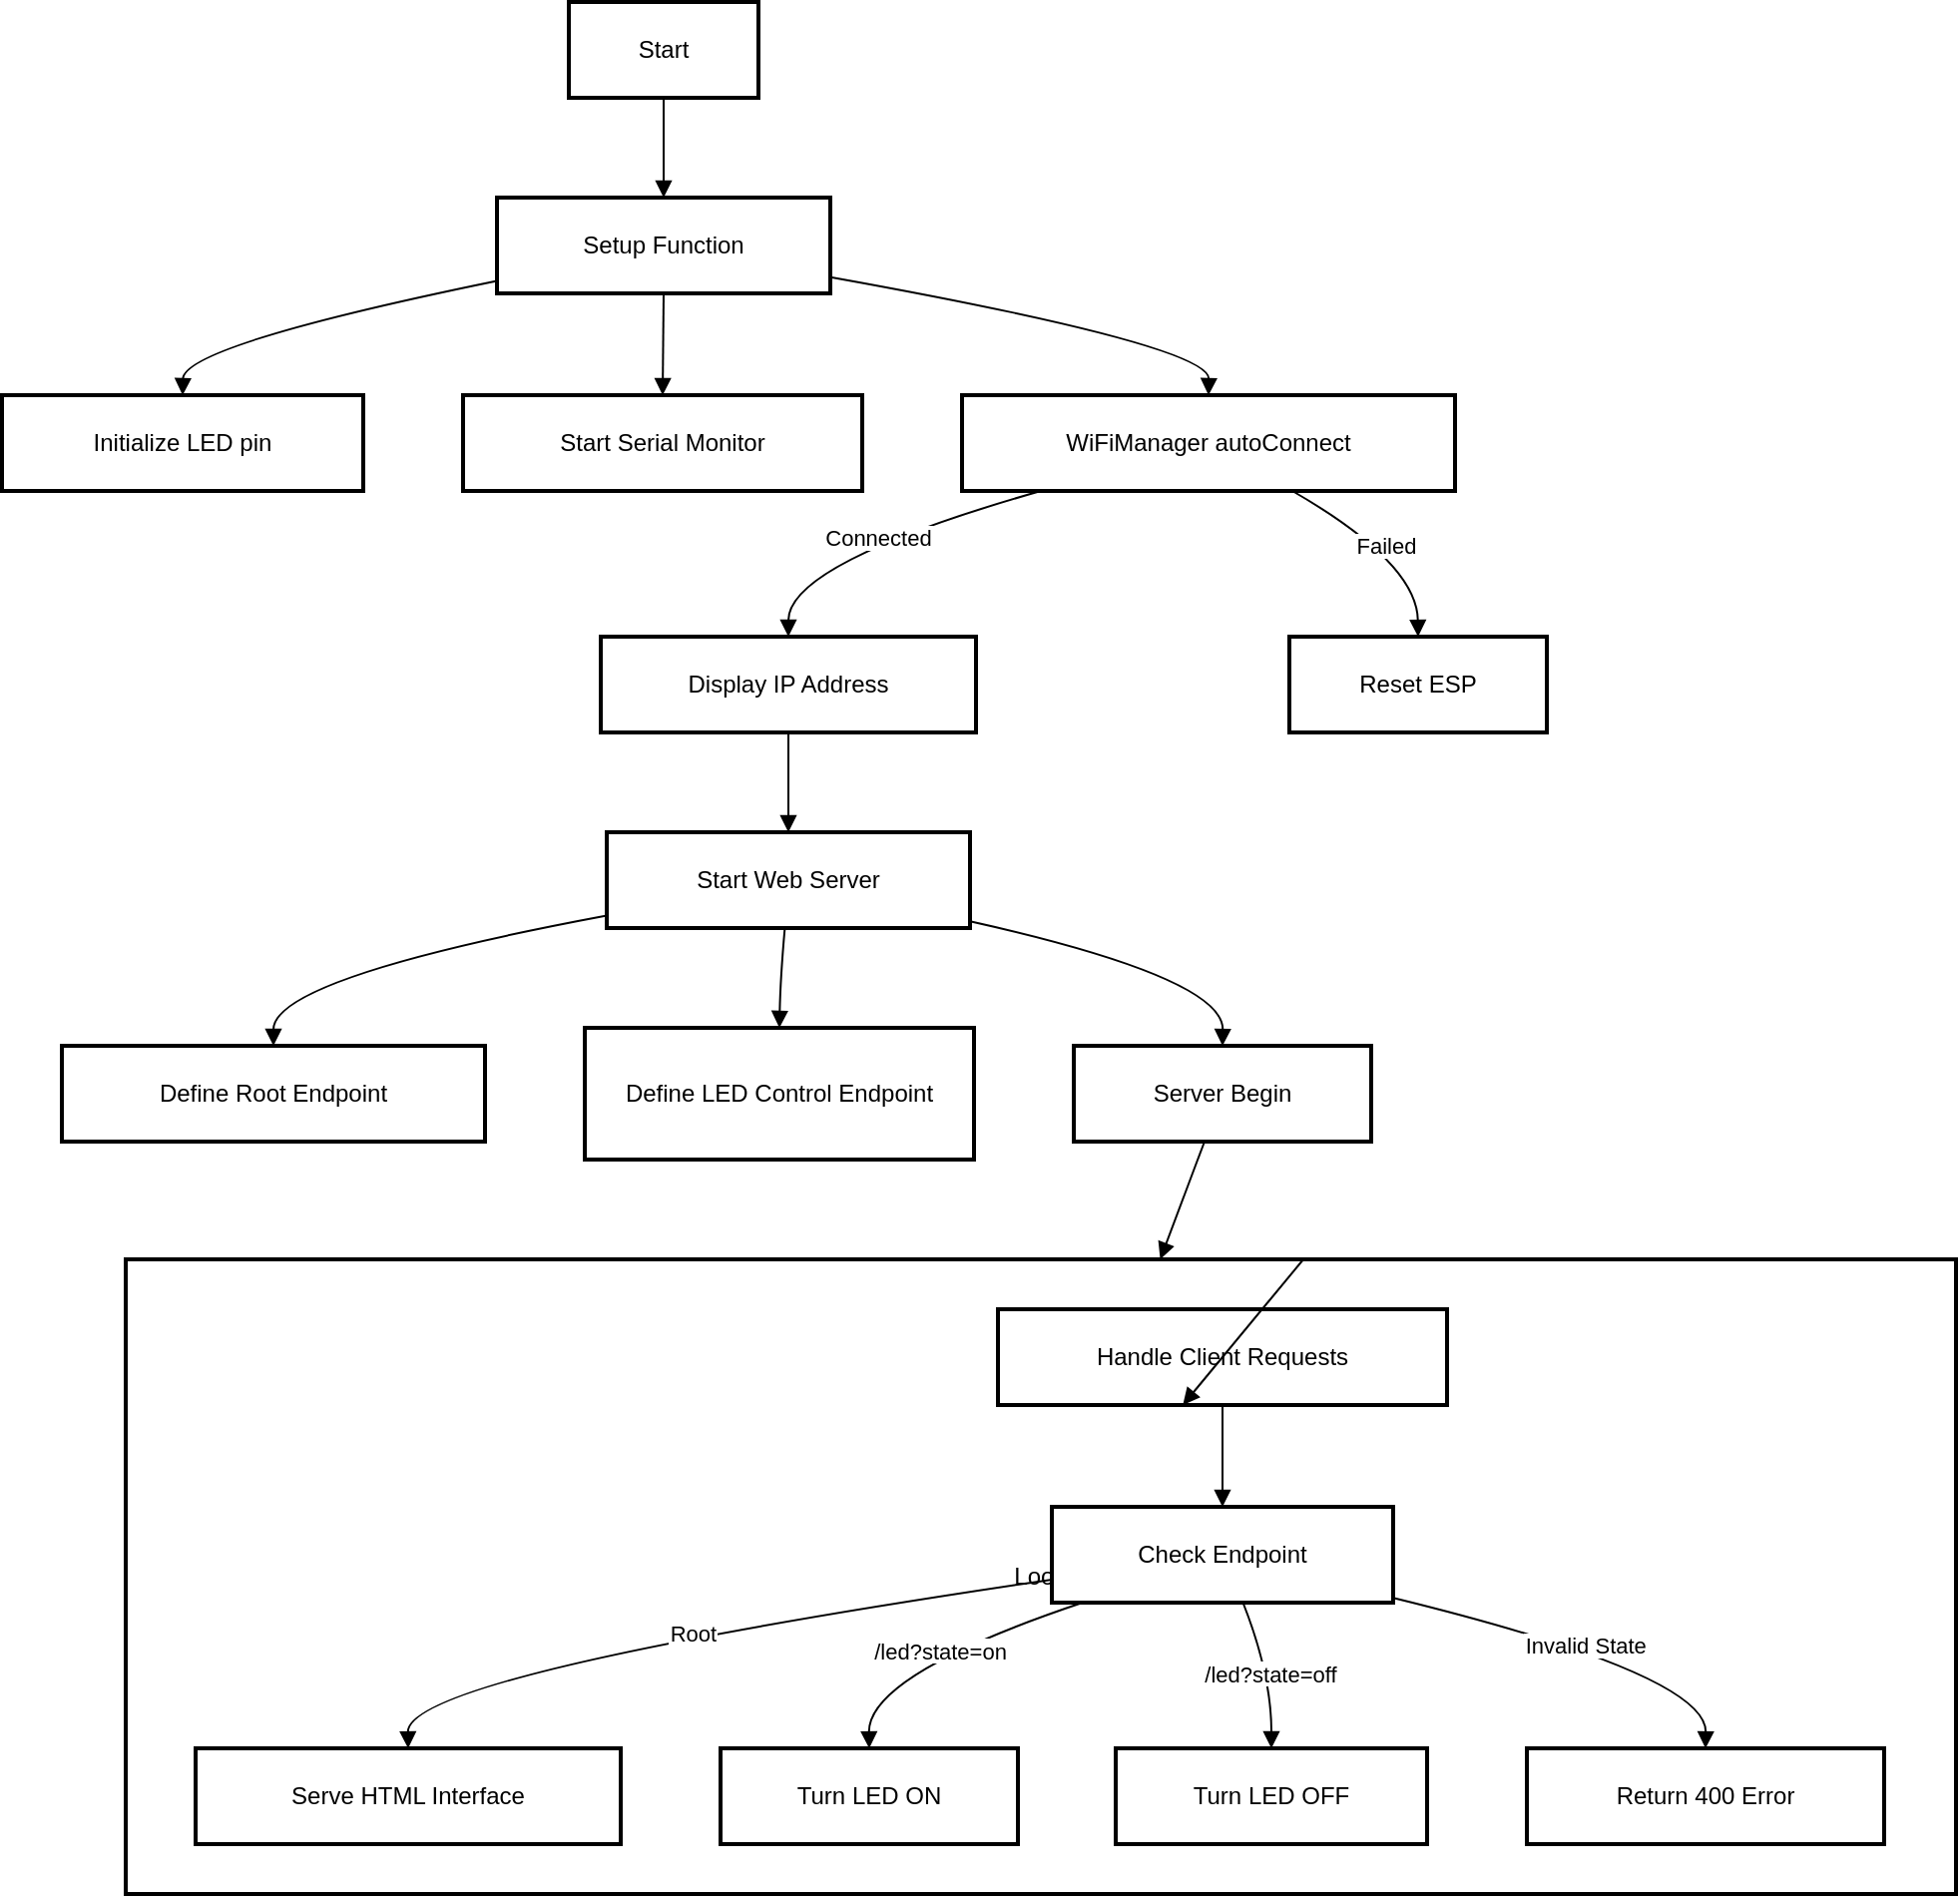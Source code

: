 <mxfile version="24.8.3">
  <diagram name="Halaman-1" id="ZIRDh5C8BHUG3EzZ9cwm">
    <mxGraphModel dx="1050" dy="557" grid="1" gridSize="10" guides="1" tooltips="1" connect="1" arrows="1" fold="1" page="1" pageScale="1" pageWidth="827" pageHeight="1169" math="0" shadow="0">
      <root>
        <mxCell id="0" />
        <mxCell id="1" parent="0" />
        <mxCell id="2fAPVbP0b-OKAFYlJWuE-1" value="Loop" style="whiteSpace=wrap;strokeWidth=2;" vertex="1" parent="1">
          <mxGeometry x="82" y="650" width="917" height="318" as="geometry" />
        </mxCell>
        <mxCell id="2fAPVbP0b-OKAFYlJWuE-2" value="Start" style="whiteSpace=wrap;strokeWidth=2;" vertex="1" parent="1">
          <mxGeometry x="304" y="20" width="95" height="48" as="geometry" />
        </mxCell>
        <mxCell id="2fAPVbP0b-OKAFYlJWuE-3" value="Setup Function" style="whiteSpace=wrap;strokeWidth=2;" vertex="1" parent="1">
          <mxGeometry x="268" y="118" width="167" height="48" as="geometry" />
        </mxCell>
        <mxCell id="2fAPVbP0b-OKAFYlJWuE-4" value="Initialize LED pin" style="whiteSpace=wrap;strokeWidth=2;" vertex="1" parent="1">
          <mxGeometry x="20" y="217" width="181" height="48" as="geometry" />
        </mxCell>
        <mxCell id="2fAPVbP0b-OKAFYlJWuE-5" value="Start Serial Monitor" style="whiteSpace=wrap;strokeWidth=2;" vertex="1" parent="1">
          <mxGeometry x="251" y="217" width="200" height="48" as="geometry" />
        </mxCell>
        <mxCell id="2fAPVbP0b-OKAFYlJWuE-6" value="WiFiManager autoConnect" style="whiteSpace=wrap;strokeWidth=2;" vertex="1" parent="1">
          <mxGeometry x="501" y="217" width="247" height="48" as="geometry" />
        </mxCell>
        <mxCell id="2fAPVbP0b-OKAFYlJWuE-7" value="Display IP Address" style="whiteSpace=wrap;strokeWidth=2;" vertex="1" parent="1">
          <mxGeometry x="320" y="338" width="188" height="48" as="geometry" />
        </mxCell>
        <mxCell id="2fAPVbP0b-OKAFYlJWuE-8" value="Reset ESP" style="whiteSpace=wrap;strokeWidth=2;" vertex="1" parent="1">
          <mxGeometry x="665" y="338" width="129" height="48" as="geometry" />
        </mxCell>
        <mxCell id="2fAPVbP0b-OKAFYlJWuE-9" value="Start Web Server" style="whiteSpace=wrap;strokeWidth=2;" vertex="1" parent="1">
          <mxGeometry x="323" y="436" width="182" height="48" as="geometry" />
        </mxCell>
        <mxCell id="2fAPVbP0b-OKAFYlJWuE-10" value="Define Root Endpoint" style="whiteSpace=wrap;strokeWidth=2;" vertex="1" parent="1">
          <mxGeometry x="50" y="543" width="212" height="48" as="geometry" />
        </mxCell>
        <mxCell id="2fAPVbP0b-OKAFYlJWuE-11" value="Define LED Control Endpoint" style="whiteSpace=wrap;strokeWidth=2;" vertex="1" parent="1">
          <mxGeometry x="312" y="534" width="195" height="66" as="geometry" />
        </mxCell>
        <mxCell id="2fAPVbP0b-OKAFYlJWuE-12" value="Server Begin" style="whiteSpace=wrap;strokeWidth=2;" vertex="1" parent="1">
          <mxGeometry x="557" y="543" width="149" height="48" as="geometry" />
        </mxCell>
        <mxCell id="2fAPVbP0b-OKAFYlJWuE-13" value="Handle Client Requests" style="whiteSpace=wrap;strokeWidth=2;" vertex="1" parent="1">
          <mxGeometry x="519" y="675" width="225" height="48" as="geometry" />
        </mxCell>
        <mxCell id="2fAPVbP0b-OKAFYlJWuE-14" value="Check Endpoint" style="whiteSpace=wrap;strokeWidth=2;" vertex="1" parent="1">
          <mxGeometry x="546" y="774" width="171" height="48" as="geometry" />
        </mxCell>
        <mxCell id="2fAPVbP0b-OKAFYlJWuE-15" value="Serve HTML Interface" style="whiteSpace=wrap;strokeWidth=2;" vertex="1" parent="1">
          <mxGeometry x="117" y="895" width="213" height="48" as="geometry" />
        </mxCell>
        <mxCell id="2fAPVbP0b-OKAFYlJWuE-16" value="Turn LED ON" style="whiteSpace=wrap;strokeWidth=2;" vertex="1" parent="1">
          <mxGeometry x="380" y="895" width="149" height="48" as="geometry" />
        </mxCell>
        <mxCell id="2fAPVbP0b-OKAFYlJWuE-17" value="Turn LED OFF" style="whiteSpace=wrap;strokeWidth=2;" vertex="1" parent="1">
          <mxGeometry x="578" y="895" width="156" height="48" as="geometry" />
        </mxCell>
        <mxCell id="2fAPVbP0b-OKAFYlJWuE-18" value="Return 400 Error" style="whiteSpace=wrap;strokeWidth=2;" vertex="1" parent="1">
          <mxGeometry x="784" y="895" width="179" height="48" as="geometry" />
        </mxCell>
        <mxCell id="2fAPVbP0b-OKAFYlJWuE-19" value="" style="curved=1;startArrow=none;endArrow=block;exitX=0.5;exitY=1.01;entryX=0.5;entryY=0.01;rounded=0;" edge="1" parent="1" source="2fAPVbP0b-OKAFYlJWuE-2" target="2fAPVbP0b-OKAFYlJWuE-3">
          <mxGeometry relative="1" as="geometry">
            <Array as="points" />
          </mxGeometry>
        </mxCell>
        <mxCell id="2fAPVbP0b-OKAFYlJWuE-20" value="" style="curved=1;startArrow=none;endArrow=block;exitX=0;exitY=0.87;entryX=0.5;entryY=0;rounded=0;" edge="1" parent="1" source="2fAPVbP0b-OKAFYlJWuE-3" target="2fAPVbP0b-OKAFYlJWuE-4">
          <mxGeometry relative="1" as="geometry">
            <Array as="points">
              <mxPoint x="111" y="192" />
            </Array>
          </mxGeometry>
        </mxCell>
        <mxCell id="2fAPVbP0b-OKAFYlJWuE-21" value="" style="curved=1;startArrow=none;endArrow=block;exitX=0.5;exitY=1.02;entryX=0.5;entryY=0;rounded=0;" edge="1" parent="1" source="2fAPVbP0b-OKAFYlJWuE-3" target="2fAPVbP0b-OKAFYlJWuE-5">
          <mxGeometry relative="1" as="geometry">
            <Array as="points" />
          </mxGeometry>
        </mxCell>
        <mxCell id="2fAPVbP0b-OKAFYlJWuE-22" value="" style="curved=1;startArrow=none;endArrow=block;exitX=1;exitY=0.83;entryX=0.5;entryY=0;rounded=0;" edge="1" parent="1" source="2fAPVbP0b-OKAFYlJWuE-3" target="2fAPVbP0b-OKAFYlJWuE-6">
          <mxGeometry relative="1" as="geometry">
            <Array as="points">
              <mxPoint x="625" y="192" />
            </Array>
          </mxGeometry>
        </mxCell>
        <mxCell id="2fAPVbP0b-OKAFYlJWuE-23" value="Connected" style="curved=1;startArrow=none;endArrow=block;exitX=0.16;exitY=1;entryX=0.5;entryY=-0.01;rounded=0;" edge="1" parent="1" source="2fAPVbP0b-OKAFYlJWuE-6" target="2fAPVbP0b-OKAFYlJWuE-7">
          <mxGeometry relative="1" as="geometry">
            <Array as="points">
              <mxPoint x="414" y="301" />
            </Array>
          </mxGeometry>
        </mxCell>
        <mxCell id="2fAPVbP0b-OKAFYlJWuE-24" value="Failed" style="curved=1;startArrow=none;endArrow=block;exitX=0.67;exitY=1;entryX=0.5;entryY=-0.01;rounded=0;" edge="1" parent="1" source="2fAPVbP0b-OKAFYlJWuE-6" target="2fAPVbP0b-OKAFYlJWuE-8">
          <mxGeometry relative="1" as="geometry">
            <Array as="points">
              <mxPoint x="729" y="301" />
            </Array>
          </mxGeometry>
        </mxCell>
        <mxCell id="2fAPVbP0b-OKAFYlJWuE-25" value="" style="curved=1;startArrow=none;endArrow=block;exitX=0.5;exitY=1;entryX=0.5;entryY=0;rounded=0;" edge="1" parent="1" source="2fAPVbP0b-OKAFYlJWuE-7" target="2fAPVbP0b-OKAFYlJWuE-9">
          <mxGeometry relative="1" as="geometry">
            <Array as="points" />
          </mxGeometry>
        </mxCell>
        <mxCell id="2fAPVbP0b-OKAFYlJWuE-26" value="" style="curved=1;startArrow=none;endArrow=block;exitX=0;exitY=0.87;entryX=0.5;entryY=0;rounded=0;" edge="1" parent="1" source="2fAPVbP0b-OKAFYlJWuE-9" target="2fAPVbP0b-OKAFYlJWuE-10">
          <mxGeometry relative="1" as="geometry">
            <Array as="points">
              <mxPoint x="156" y="509" />
            </Array>
          </mxGeometry>
        </mxCell>
        <mxCell id="2fAPVbP0b-OKAFYlJWuE-27" value="" style="curved=1;startArrow=none;endArrow=block;exitX=0.49;exitY=1.01;entryX=0.5;entryY=0.01;rounded=0;" edge="1" parent="1" source="2fAPVbP0b-OKAFYlJWuE-9" target="2fAPVbP0b-OKAFYlJWuE-11">
          <mxGeometry relative="1" as="geometry">
            <Array as="points">
              <mxPoint x="410" y="509" />
            </Array>
          </mxGeometry>
        </mxCell>
        <mxCell id="2fAPVbP0b-OKAFYlJWuE-28" value="" style="curved=1;startArrow=none;endArrow=block;exitX=1;exitY=0.93;entryX=0.5;entryY=0;rounded=0;" edge="1" parent="1" source="2fAPVbP0b-OKAFYlJWuE-9" target="2fAPVbP0b-OKAFYlJWuE-12">
          <mxGeometry relative="1" as="geometry">
            <Array as="points">
              <mxPoint x="632" y="509" />
            </Array>
          </mxGeometry>
        </mxCell>
        <mxCell id="2fAPVbP0b-OKAFYlJWuE-29" value="" style="curved=1;startArrow=none;endArrow=block;exitX=0.5;exitY=1.02;entryX=0.5;entryY=0;rounded=0;" edge="1" parent="1" source="2fAPVbP0b-OKAFYlJWuE-13" target="2fAPVbP0b-OKAFYlJWuE-14">
          <mxGeometry relative="1" as="geometry">
            <Array as="points" />
          </mxGeometry>
        </mxCell>
        <mxCell id="2fAPVbP0b-OKAFYlJWuE-30" value="Root" style="curved=1;startArrow=none;endArrow=block;exitX=0;exitY=0.76;entryX=0.5;entryY=-0.01;rounded=0;" edge="1" parent="1" source="2fAPVbP0b-OKAFYlJWuE-14" target="2fAPVbP0b-OKAFYlJWuE-15">
          <mxGeometry relative="1" as="geometry">
            <Array as="points">
              <mxPoint x="223" y="858" />
            </Array>
          </mxGeometry>
        </mxCell>
        <mxCell id="2fAPVbP0b-OKAFYlJWuE-31" value="/led?state=on" style="curved=1;startArrow=none;endArrow=block;exitX=0.09;exitY=1;entryX=0.5;entryY=-0.01;rounded=0;" edge="1" parent="1" source="2fAPVbP0b-OKAFYlJWuE-14" target="2fAPVbP0b-OKAFYlJWuE-16">
          <mxGeometry relative="1" as="geometry">
            <Array as="points">
              <mxPoint x="454" y="858" />
            </Array>
          </mxGeometry>
        </mxCell>
        <mxCell id="2fAPVbP0b-OKAFYlJWuE-32" value="/led?state=off" style="curved=1;startArrow=none;endArrow=block;exitX=0.56;exitY=1;entryX=0.5;entryY=-0.01;rounded=0;" edge="1" parent="1" source="2fAPVbP0b-OKAFYlJWuE-14" target="2fAPVbP0b-OKAFYlJWuE-17">
          <mxGeometry relative="1" as="geometry">
            <Array as="points">
              <mxPoint x="656" y="858" />
            </Array>
          </mxGeometry>
        </mxCell>
        <mxCell id="2fAPVbP0b-OKAFYlJWuE-33" value="Invalid State" style="curved=1;startArrow=none;endArrow=block;exitX=1;exitY=0.95;entryX=0.5;entryY=-0.01;rounded=0;" edge="1" parent="1" source="2fAPVbP0b-OKAFYlJWuE-14" target="2fAPVbP0b-OKAFYlJWuE-18">
          <mxGeometry relative="1" as="geometry">
            <Array as="points">
              <mxPoint x="874" y="858" />
            </Array>
          </mxGeometry>
        </mxCell>
        <mxCell id="2fAPVbP0b-OKAFYlJWuE-34" value="" style="curved=1;startArrow=none;endArrow=block;rounded=0;" edge="1" parent="1" source="2fAPVbP0b-OKAFYlJWuE-12" target="2fAPVbP0b-OKAFYlJWuE-1">
          <mxGeometry relative="1" as="geometry">
            <Array as="points" />
          </mxGeometry>
        </mxCell>
        <mxCell id="2fAPVbP0b-OKAFYlJWuE-35" value="" style="curved=1;startArrow=none;endArrow=block;rounded=0;" edge="1" parent="1" source="2fAPVbP0b-OKAFYlJWuE-1" target="2fAPVbP0b-OKAFYlJWuE-13">
          <mxGeometry relative="1" as="geometry">
            <Array as="points" />
          </mxGeometry>
        </mxCell>
      </root>
    </mxGraphModel>
  </diagram>
</mxfile>
